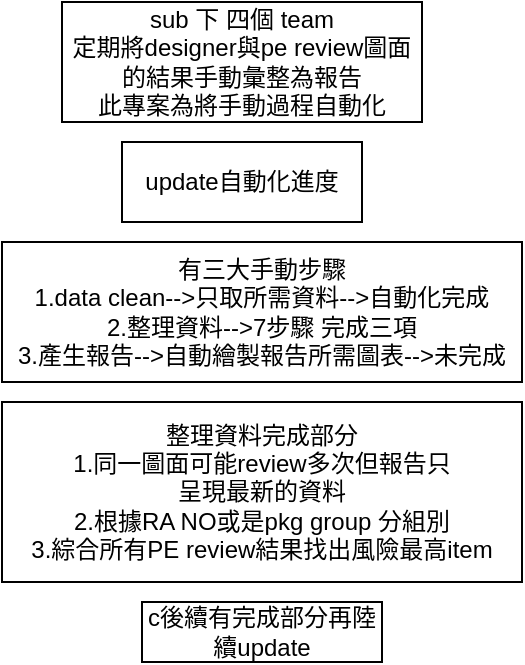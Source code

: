 <mxfile version="14.5.8" type="github">
  <diagram id="pPRPS4XdInJoalC7eAKX" name="Page-1">
    <mxGraphModel dx="526" dy="490" grid="1" gridSize="10" guides="1" tooltips="1" connect="1" arrows="1" fold="1" page="1" pageScale="1" pageWidth="827" pageHeight="1169" math="0" shadow="0">
      <root>
        <mxCell id="0" />
        <mxCell id="1" parent="0" />
        <mxCell id="IhpT-rHaxwDqToHM90CG-1" value="sub 下 四個 team&lt;br&gt;定期將designer與pe review圖面的結果手動彙整為報告&lt;br&gt;此專案為將手動過程自動化" style="rounded=0;whiteSpace=wrap;html=1;" parent="1" vertex="1">
          <mxGeometry x="160" y="140" width="180" height="60" as="geometry" />
        </mxCell>
        <mxCell id="u1KyyM-jcr3i3bjUg-Uj-1" value="update自動化進度" style="rounded=0;whiteSpace=wrap;html=1;" vertex="1" parent="1">
          <mxGeometry x="190" y="210" width="120" height="40" as="geometry" />
        </mxCell>
        <mxCell id="u1KyyM-jcr3i3bjUg-Uj-2" value="有三大手動步驟&lt;br&gt;1.data clean--&amp;gt;只取所需資料--&amp;gt;自動化完成&lt;br&gt;2.整理資料--&amp;gt;7步驟 完成三項&lt;br&gt;3.產生報告--&amp;gt;自動繪製報告所需圖表--&amp;gt;未完成" style="rounded=0;whiteSpace=wrap;html=1;" vertex="1" parent="1">
          <mxGeometry x="130" y="260" width="260" height="70" as="geometry" />
        </mxCell>
        <mxCell id="u1KyyM-jcr3i3bjUg-Uj-3" value="整理資料完成部分&lt;br&gt;1.同一圖面可能review多次但報告只&lt;br&gt;呈現最新的資料&lt;br&gt;2.根據RA NO或是pkg group 分組別&lt;br&gt;3.綜合所有PE review結果找出風險最高item" style="rounded=0;whiteSpace=wrap;html=1;" vertex="1" parent="1">
          <mxGeometry x="130" y="340" width="260" height="90" as="geometry" />
        </mxCell>
        <mxCell id="u1KyyM-jcr3i3bjUg-Uj-4" value="c後續有完成部分再陸續update" style="rounded=0;whiteSpace=wrap;html=1;" vertex="1" parent="1">
          <mxGeometry x="200" y="440" width="120" height="30" as="geometry" />
        </mxCell>
      </root>
    </mxGraphModel>
  </diagram>
</mxfile>
